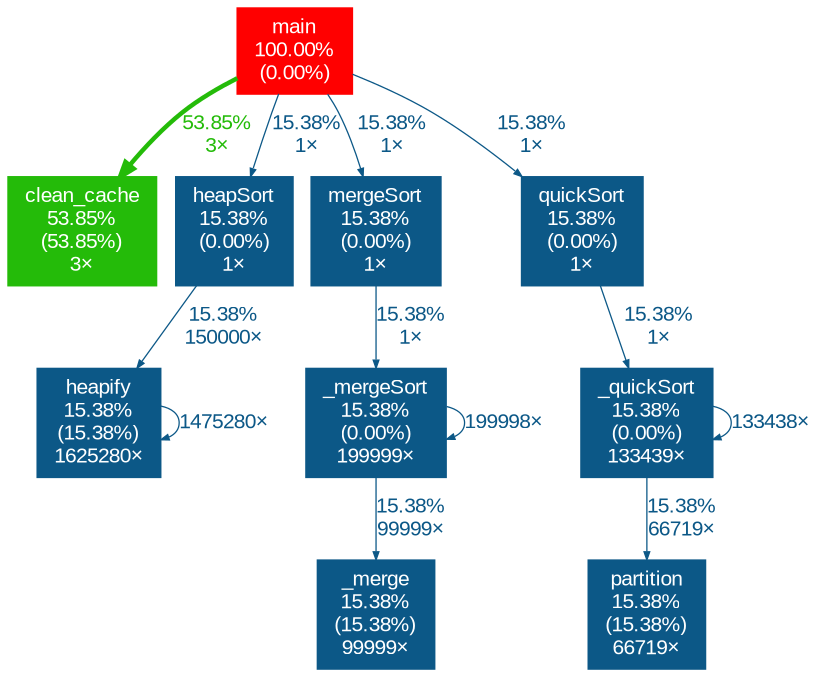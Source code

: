 digraph {
	graph [fontname=Arial, nodesep=0.125, ranksep=0.25];
	node [fontcolor=white, fontname=Arial, height=0, shape=box, style=filled, width=0];
	edge [fontname=Arial];
	1 [color="#ff0000", fontcolor="#ffffff", fontsize="10.00", label="main\n100.00%\n(0.00%)"];
	1 -> 2 [arrowsize="0.73", color="#24bb09", fontcolor="#24bb09", fontsize="10.00", label="53.85%\n3×", labeldistance="2.15", penwidth="2.15"];
	1 -> 5 [arrowsize="0.39", color="#0c5887", fontcolor="#0c5887", fontsize="10.00", label="15.38%\n1×", labeldistance="0.62", penwidth="0.62"];
	1 -> 6 [arrowsize="0.39", color="#0c5887", fontcolor="#0c5887", fontsize="10.00", label="15.38%\n1×", labeldistance="0.62", penwidth="0.62"];
	1 -> 7 [arrowsize="0.39", color="#0c5887", fontcolor="#0c5887", fontsize="10.00", label="15.38%\n1×", labeldistance="0.62", penwidth="0.62"];
	2 [color="#24bb09", fontcolor="#ffffff", fontsize="10.00", label="clean_cache\n53.85%\n(53.85%)\n3×"];
	3 [color="#0c5887", fontcolor="#ffffff", fontsize="10.00", label="heapify\n15.38%\n(15.38%)\n1625280×"];
	3 -> 3 [arrowsize="0.39", color="#0c5887", fontcolor="#0c5887", fontsize="10.00", label="1475280×", labeldistance="0.62", penwidth="0.62"];
	4 [color="#0c5887", fontcolor="#ffffff", fontsize="10.00", label="partition\n15.38%\n(15.38%)\n66719×"];
	5 [color="#0c5887", fontcolor="#ffffff", fontsize="10.00", label="heapSort\n15.38%\n(0.00%)\n1×"];
	5 -> 3 [arrowsize="0.39", color="#0c5887", fontcolor="#0c5887", fontsize="10.00", label="15.38%\n150000×", labeldistance="0.62", penwidth="0.62"];
	6 [color="#0c5887", fontcolor="#ffffff", fontsize="10.00", label="mergeSort\n15.38%\n(0.00%)\n1×"];
	6 -> 9 [arrowsize="0.39", color="#0c5887", fontcolor="#0c5887", fontsize="10.00", label="15.38%\n1×", labeldistance="0.62", penwidth="0.62"];
	7 [color="#0c5887", fontcolor="#ffffff", fontsize="10.00", label="quickSort\n15.38%\n(0.00%)\n1×"];
	7 -> 10 [arrowsize="0.39", color="#0c5887", fontcolor="#0c5887", fontsize="10.00", label="15.38%\n1×", labeldistance="0.62", penwidth="0.62"];
	8 [color="#0c5887", fontcolor="#ffffff", fontsize="10.00", label="_merge\n15.38%\n(15.38%)\n99999×"];
	9 [color="#0c5887", fontcolor="#ffffff", fontsize="10.00", label="_mergeSort\n15.38%\n(0.00%)\n199999×"];
	9 -> 8 [arrowsize="0.39", color="#0c5887", fontcolor="#0c5887", fontsize="10.00", label="15.38%\n99999×", labeldistance="0.62", penwidth="0.62"];
	9 -> 9 [arrowsize="0.39", color="#0c5887", fontcolor="#0c5887", fontsize="10.00", label="199998×", labeldistance="0.62", penwidth="0.62"];
	10 [color="#0c5887", fontcolor="#ffffff", fontsize="10.00", label="_quickSort\n15.38%\n(0.00%)\n133439×"];
	10 -> 4 [arrowsize="0.39", color="#0c5887", fontcolor="#0c5887", fontsize="10.00", label="15.38%\n66719×", labeldistance="0.62", penwidth="0.62"];
	10 -> 10 [arrowsize="0.39", color="#0c5887", fontcolor="#0c5887", fontsize="10.00", label="133438×", labeldistance="0.62", penwidth="0.62"];
}
